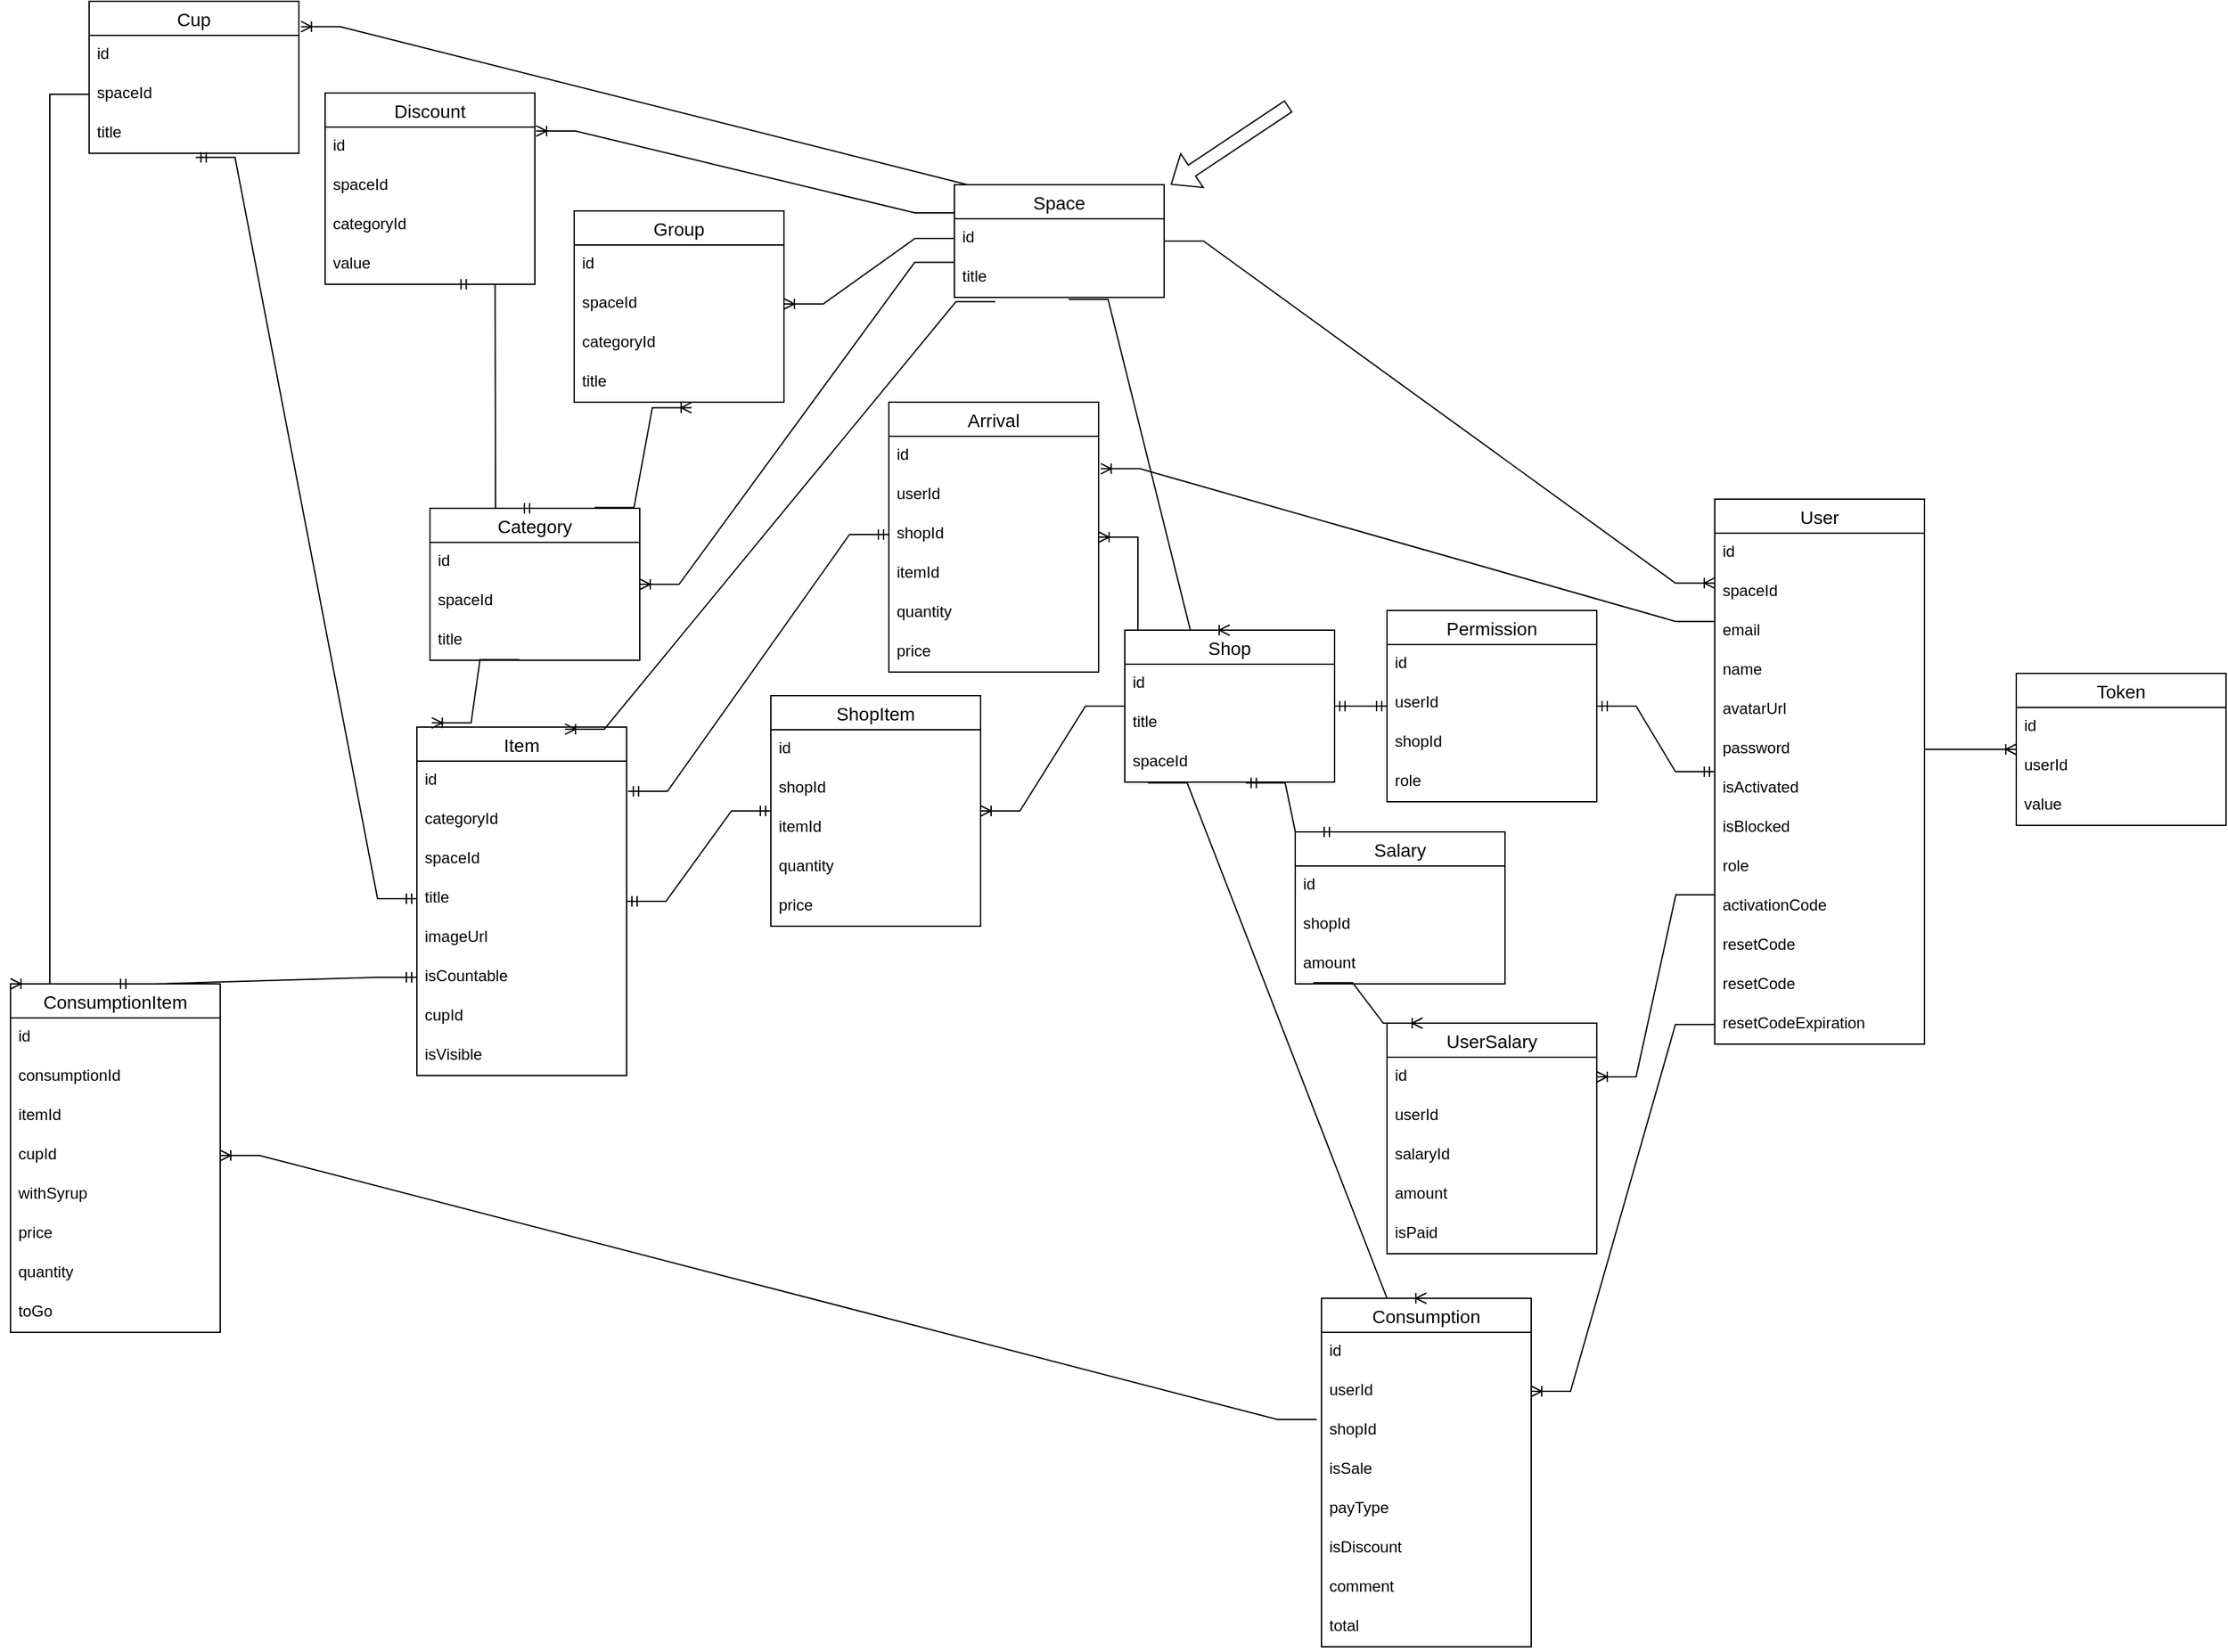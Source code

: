 <mxfile version="20.8.16" type="device"><diagram id="-RboTagxcHU9Nsr4pJRb" name="Page-1"><mxGraphModel dx="2514" dy="2236" grid="1" gridSize="10" guides="1" tooltips="1" connect="1" arrows="1" fold="1" page="1" pageScale="1" pageWidth="827" pageHeight="1169" math="0" shadow="0"><root><mxCell id="0"/><mxCell id="1" parent="0"/><mxCell id="PtXZRWENo-5FDZrmI7I0-1" value="User" style="swimlane;fontStyle=0;childLayout=stackLayout;horizontal=1;startSize=26;horizontalStack=0;resizeParent=1;resizeParentMax=0;resizeLast=0;collapsible=1;marginBottom=0;align=center;fontSize=14;" parent="1" vertex="1"><mxGeometry x="920" y="-370" width="160" height="416" as="geometry"/></mxCell><mxCell id="PtXZRWENo-5FDZrmI7I0-2" value="id" style="text;strokeColor=none;fillColor=none;spacingLeft=4;spacingRight=4;overflow=hidden;rotatable=0;points=[[0,0.5],[1,0.5]];portConstraint=eastwest;fontSize=12;" parent="PtXZRWENo-5FDZrmI7I0-1" vertex="1"><mxGeometry y="26" width="160" height="30" as="geometry"/></mxCell><mxCell id="4w__0bcOmojPFbcZ-Phi-4" value="spaceId" style="text;strokeColor=none;fillColor=none;spacingLeft=4;spacingRight=4;overflow=hidden;rotatable=0;points=[[0,0.5],[1,0.5]];portConstraint=eastwest;fontSize=12;" parent="PtXZRWENo-5FDZrmI7I0-1" vertex="1"><mxGeometry y="56" width="160" height="30" as="geometry"/></mxCell><mxCell id="PtXZRWENo-5FDZrmI7I0-3" value="email" style="text;strokeColor=none;fillColor=none;spacingLeft=4;spacingRight=4;overflow=hidden;rotatable=0;points=[[0,0.5],[1,0.5]];portConstraint=eastwest;fontSize=12;" parent="PtXZRWENo-5FDZrmI7I0-1" vertex="1"><mxGeometry y="86" width="160" height="30" as="geometry"/></mxCell><mxCell id="PtXZRWENo-5FDZrmI7I0-4" value="name" style="text;strokeColor=none;fillColor=none;spacingLeft=4;spacingRight=4;overflow=hidden;rotatable=0;points=[[0,0.5],[1,0.5]];portConstraint=eastwest;fontSize=12;" parent="PtXZRWENo-5FDZrmI7I0-1" vertex="1"><mxGeometry y="116" width="160" height="30" as="geometry"/></mxCell><mxCell id="2ZHtAxUTW5Pm4I8rhyET-17" value="avatarUrl" style="text;strokeColor=none;fillColor=none;spacingLeft=4;spacingRight=4;overflow=hidden;rotatable=0;points=[[0,0.5],[1,0.5]];portConstraint=eastwest;fontSize=12;" parent="PtXZRWENo-5FDZrmI7I0-1" vertex="1"><mxGeometry y="146" width="160" height="30" as="geometry"/></mxCell><mxCell id="PtXZRWENo-5FDZrmI7I0-5" value="password" style="text;strokeColor=none;fillColor=none;spacingLeft=4;spacingRight=4;overflow=hidden;rotatable=0;points=[[0,0.5],[1,0.5]];portConstraint=eastwest;fontSize=12;" parent="PtXZRWENo-5FDZrmI7I0-1" vertex="1"><mxGeometry y="176" width="160" height="30" as="geometry"/></mxCell><mxCell id="6MsvrKW7NR40lOU20cwh-1" value="isActivated" style="text;strokeColor=none;fillColor=none;spacingLeft=4;spacingRight=4;overflow=hidden;rotatable=0;points=[[0,0.5],[1,0.5]];portConstraint=eastwest;fontSize=12;" parent="PtXZRWENo-5FDZrmI7I0-1" vertex="1"><mxGeometry y="206" width="160" height="30" as="geometry"/></mxCell><mxCell id="obLjnWfp8mF0ZZuGQmt2-3" value="isBlocked" style="text;strokeColor=none;fillColor=none;spacingLeft=4;spacingRight=4;overflow=hidden;rotatable=0;points=[[0,0.5],[1,0.5]];portConstraint=eastwest;fontSize=12;" parent="PtXZRWENo-5FDZrmI7I0-1" vertex="1"><mxGeometry y="236" width="160" height="30" as="geometry"/></mxCell><mxCell id="obLjnWfp8mF0ZZuGQmt2-1" value="role" style="text;strokeColor=none;fillColor=none;spacingLeft=4;spacingRight=4;overflow=hidden;rotatable=0;points=[[0,0.5],[1,0.5]];portConstraint=eastwest;fontSize=12;" parent="PtXZRWENo-5FDZrmI7I0-1" vertex="1"><mxGeometry y="266" width="160" height="30" as="geometry"/></mxCell><mxCell id="6MsvrKW7NR40lOU20cwh-2" value="activationCode" style="text;strokeColor=none;fillColor=none;spacingLeft=4;spacingRight=4;overflow=hidden;rotatable=0;points=[[0,0.5],[1,0.5]];portConstraint=eastwest;fontSize=12;" parent="PtXZRWENo-5FDZrmI7I0-1" vertex="1"><mxGeometry y="296" width="160" height="30" as="geometry"/></mxCell><mxCell id="KKMegCWnmdMJKjB2qeo7-29" value="resetCode" style="text;strokeColor=none;fillColor=none;spacingLeft=4;spacingRight=4;overflow=hidden;rotatable=0;points=[[0,0.5],[1,0.5]];portConstraint=eastwest;fontSize=12;" parent="PtXZRWENo-5FDZrmI7I0-1" vertex="1"><mxGeometry y="326" width="160" height="30" as="geometry"/></mxCell><mxCell id="obLjnWfp8mF0ZZuGQmt2-2" value="resetCode" style="text;strokeColor=none;fillColor=none;spacingLeft=4;spacingRight=4;overflow=hidden;rotatable=0;points=[[0,0.5],[1,0.5]];portConstraint=eastwest;fontSize=12;" parent="PtXZRWENo-5FDZrmI7I0-1" vertex="1"><mxGeometry y="356" width="160" height="30" as="geometry"/></mxCell><mxCell id="4w__0bcOmojPFbcZ-Phi-13" value="resetCodeExpiration" style="text;strokeColor=none;fillColor=none;spacingLeft=4;spacingRight=4;overflow=hidden;rotatable=0;points=[[0,0.5],[1,0.5]];portConstraint=eastwest;fontSize=12;" parent="PtXZRWENo-5FDZrmI7I0-1" vertex="1"><mxGeometry y="386" width="160" height="30" as="geometry"/></mxCell><mxCell id="6MsvrKW7NR40lOU20cwh-6" value="Shop" style="swimlane;fontStyle=0;childLayout=stackLayout;horizontal=1;startSize=26;horizontalStack=0;resizeParent=1;resizeParentMax=0;resizeLast=0;collapsible=1;marginBottom=0;align=center;fontSize=14;" parent="1" vertex="1"><mxGeometry x="470" y="-270" width="160" height="116" as="geometry"/></mxCell><mxCell id="6MsvrKW7NR40lOU20cwh-7" value="id" style="text;strokeColor=none;fillColor=none;spacingLeft=4;spacingRight=4;overflow=hidden;rotatable=0;points=[[0,0.5],[1,0.5]];portConstraint=eastwest;fontSize=12;" parent="6MsvrKW7NR40lOU20cwh-6" vertex="1"><mxGeometry y="26" width="160" height="30" as="geometry"/></mxCell><mxCell id="6MsvrKW7NR40lOU20cwh-8" value="title" style="text;strokeColor=none;fillColor=none;spacingLeft=4;spacingRight=4;overflow=hidden;rotatable=0;points=[[0,0.5],[1,0.5]];portConstraint=eastwest;fontSize=12;" parent="6MsvrKW7NR40lOU20cwh-6" vertex="1"><mxGeometry y="56" width="160" height="30" as="geometry"/></mxCell><mxCell id="4w__0bcOmojPFbcZ-Phi-7" value="spaceId" style="text;strokeColor=none;fillColor=none;spacingLeft=4;spacingRight=4;overflow=hidden;rotatable=0;points=[[0,0.5],[1,0.5]];portConstraint=eastwest;fontSize=12;" parent="6MsvrKW7NR40lOU20cwh-6" vertex="1"><mxGeometry y="86" width="160" height="30" as="geometry"/></mxCell><mxCell id="6MsvrKW7NR40lOU20cwh-16" value="Permission" style="swimlane;fontStyle=0;childLayout=stackLayout;horizontal=1;startSize=26;horizontalStack=0;resizeParent=1;resizeParentMax=0;resizeLast=0;collapsible=1;marginBottom=0;align=center;fontSize=14;" parent="1" vertex="1"><mxGeometry x="670" y="-285" width="160" height="146" as="geometry"/></mxCell><mxCell id="6MsvrKW7NR40lOU20cwh-17" value="id" style="text;strokeColor=none;fillColor=none;spacingLeft=4;spacingRight=4;overflow=hidden;rotatable=0;points=[[0,0.5],[1,0.5]];portConstraint=eastwest;fontSize=12;" parent="6MsvrKW7NR40lOU20cwh-16" vertex="1"><mxGeometry y="26" width="160" height="30" as="geometry"/></mxCell><mxCell id="6MsvrKW7NR40lOU20cwh-18" value="userId" style="text;strokeColor=none;fillColor=none;spacingLeft=4;spacingRight=4;overflow=hidden;rotatable=0;points=[[0,0.5],[1,0.5]];portConstraint=eastwest;fontSize=12;" parent="6MsvrKW7NR40lOU20cwh-16" vertex="1"><mxGeometry y="56" width="160" height="30" as="geometry"/></mxCell><mxCell id="6MsvrKW7NR40lOU20cwh-19" value="shopId" style="text;strokeColor=none;fillColor=none;spacingLeft=4;spacingRight=4;overflow=hidden;rotatable=0;points=[[0,0.5],[1,0.5]];portConstraint=eastwest;fontSize=12;" parent="6MsvrKW7NR40lOU20cwh-16" vertex="1"><mxGeometry y="86" width="160" height="30" as="geometry"/></mxCell><mxCell id="obLjnWfp8mF0ZZuGQmt2-4" value="role" style="text;strokeColor=none;fillColor=none;spacingLeft=4;spacingRight=4;overflow=hidden;rotatable=0;points=[[0,0.5],[1,0.5]];portConstraint=eastwest;fontSize=12;" parent="6MsvrKW7NR40lOU20cwh-16" vertex="1"><mxGeometry y="116" width="160" height="30" as="geometry"/></mxCell><mxCell id="obLjnWfp8mF0ZZuGQmt2-8" value="Item" style="swimlane;fontStyle=0;childLayout=stackLayout;horizontal=1;startSize=26;horizontalStack=0;resizeParent=1;resizeParentMax=0;resizeLast=0;collapsible=1;marginBottom=0;align=center;fontSize=14;" parent="1" vertex="1"><mxGeometry x="-70" y="-196" width="160" height="266" as="geometry"/></mxCell><mxCell id="obLjnWfp8mF0ZZuGQmt2-9" value="id" style="text;strokeColor=none;fillColor=none;spacingLeft=4;spacingRight=4;overflow=hidden;rotatable=0;points=[[0,0.5],[1,0.5]];portConstraint=eastwest;fontSize=12;" parent="obLjnWfp8mF0ZZuGQmt2-8" vertex="1"><mxGeometry y="26" width="160" height="30" as="geometry"/></mxCell><mxCell id="2ZHtAxUTW5Pm4I8rhyET-7" value="categoryId" style="text;strokeColor=none;fillColor=none;spacingLeft=4;spacingRight=4;overflow=hidden;rotatable=0;points=[[0,0.5],[1,0.5]];portConstraint=eastwest;fontSize=12;" parent="obLjnWfp8mF0ZZuGQmt2-8" vertex="1"><mxGeometry y="56" width="160" height="30" as="geometry"/></mxCell><mxCell id="obLjnWfp8mF0ZZuGQmt2-55" value="spaceId" style="text;strokeColor=none;fillColor=none;spacingLeft=4;spacingRight=4;overflow=hidden;rotatable=0;points=[[0,0.5],[1,0.5]];portConstraint=eastwest;fontSize=12;" parent="obLjnWfp8mF0ZZuGQmt2-8" vertex="1"><mxGeometry y="86" width="160" height="30" as="geometry"/></mxCell><mxCell id="obLjnWfp8mF0ZZuGQmt2-10" value="title" style="text;strokeColor=none;fillColor=none;spacingLeft=4;spacingRight=4;overflow=hidden;rotatable=0;points=[[0,0.5],[1,0.5]];portConstraint=eastwest;fontSize=12;" parent="obLjnWfp8mF0ZZuGQmt2-8" vertex="1"><mxGeometry y="116" width="160" height="30" as="geometry"/></mxCell><mxCell id="obLjnWfp8mF0ZZuGQmt2-54" value="imageUrl" style="text;strokeColor=none;fillColor=none;spacingLeft=4;spacingRight=4;overflow=hidden;rotatable=0;points=[[0,0.5],[1,0.5]];portConstraint=eastwest;fontSize=12;" parent="obLjnWfp8mF0ZZuGQmt2-8" vertex="1"><mxGeometry y="146" width="160" height="30" as="geometry"/></mxCell><mxCell id="obLjnWfp8mF0ZZuGQmt2-11" value="isCountable" style="text;strokeColor=none;fillColor=none;spacingLeft=4;spacingRight=4;overflow=hidden;rotatable=0;points=[[0,0.5],[1,0.5]];portConstraint=eastwest;fontSize=12;" parent="obLjnWfp8mF0ZZuGQmt2-8" vertex="1"><mxGeometry y="176" width="160" height="30" as="geometry"/></mxCell><mxCell id="pwrpQkeH6e8OSDZ0tOXm-13" value="cupId" style="text;strokeColor=none;fillColor=none;spacingLeft=4;spacingRight=4;overflow=hidden;rotatable=0;points=[[0,0.5],[1,0.5]];portConstraint=eastwest;fontSize=12;" parent="obLjnWfp8mF0ZZuGQmt2-8" vertex="1"><mxGeometry y="206" width="160" height="30" as="geometry"/></mxCell><mxCell id="2ZHtAxUTW5Pm4I8rhyET-20" value="isVisible" style="text;strokeColor=none;fillColor=none;spacingLeft=4;spacingRight=4;overflow=hidden;rotatable=0;points=[[0,0.5],[1,0.5]];portConstraint=eastwest;fontSize=12;" parent="obLjnWfp8mF0ZZuGQmt2-8" vertex="1"><mxGeometry y="236" width="160" height="30" as="geometry"/></mxCell><mxCell id="obLjnWfp8mF0ZZuGQmt2-15" value="ShopItem" style="swimlane;fontStyle=0;childLayout=stackLayout;horizontal=1;startSize=26;horizontalStack=0;resizeParent=1;resizeParentMax=0;resizeLast=0;collapsible=1;marginBottom=0;align=center;fontSize=14;" parent="1" vertex="1"><mxGeometry x="200" y="-220" width="160" height="176" as="geometry"/></mxCell><mxCell id="obLjnWfp8mF0ZZuGQmt2-16" value="id" style="text;strokeColor=none;fillColor=none;spacingLeft=4;spacingRight=4;overflow=hidden;rotatable=0;points=[[0,0.5],[1,0.5]];portConstraint=eastwest;fontSize=12;" parent="obLjnWfp8mF0ZZuGQmt2-15" vertex="1"><mxGeometry y="26" width="160" height="30" as="geometry"/></mxCell><mxCell id="obLjnWfp8mF0ZZuGQmt2-17" value="shopId" style="text;strokeColor=none;fillColor=none;spacingLeft=4;spacingRight=4;overflow=hidden;rotatable=0;points=[[0,0.5],[1,0.5]];portConstraint=eastwest;fontSize=12;" parent="obLjnWfp8mF0ZZuGQmt2-15" vertex="1"><mxGeometry y="56" width="160" height="30" as="geometry"/></mxCell><mxCell id="obLjnWfp8mF0ZZuGQmt2-18" value="itemId" style="text;strokeColor=none;fillColor=none;spacingLeft=4;spacingRight=4;overflow=hidden;rotatable=0;points=[[0,0.5],[1,0.5]];portConstraint=eastwest;fontSize=12;" parent="obLjnWfp8mF0ZZuGQmt2-15" vertex="1"><mxGeometry y="86" width="160" height="30" as="geometry"/></mxCell><mxCell id="obLjnWfp8mF0ZZuGQmt2-19" value="quantity" style="text;strokeColor=none;fillColor=none;spacingLeft=4;spacingRight=4;overflow=hidden;rotatable=0;points=[[0,0.5],[1,0.5]];portConstraint=eastwest;fontSize=12;" parent="obLjnWfp8mF0ZZuGQmt2-15" vertex="1"><mxGeometry y="116" width="160" height="30" as="geometry"/></mxCell><mxCell id="obLjnWfp8mF0ZZuGQmt2-20" value="price" style="text;strokeColor=none;fillColor=none;spacingLeft=4;spacingRight=4;overflow=hidden;rotatable=0;points=[[0,0.5],[1,0.5]];portConstraint=eastwest;fontSize=12;" parent="obLjnWfp8mF0ZZuGQmt2-15" vertex="1"><mxGeometry y="146" width="160" height="30" as="geometry"/></mxCell><mxCell id="obLjnWfp8mF0ZZuGQmt2-21" value="" style="edgeStyle=entityRelationEdgeStyle;fontSize=12;html=1;endArrow=ERmandOne;startArrow=ERmandOne;rounded=0;" parent="1" source="6MsvrKW7NR40lOU20cwh-6" target="6MsvrKW7NR40lOU20cwh-16" edge="1"><mxGeometry width="100" height="100" relative="1" as="geometry"><mxPoint x="380" y="260" as="sourcePoint"/><mxPoint x="480" y="160" as="targetPoint"/></mxGeometry></mxCell><mxCell id="obLjnWfp8mF0ZZuGQmt2-22" value="" style="edgeStyle=entityRelationEdgeStyle;fontSize=12;html=1;endArrow=ERmandOne;startArrow=ERmandOne;rounded=0;" parent="1" source="PtXZRWENo-5FDZrmI7I0-1" target="6MsvrKW7NR40lOU20cwh-16" edge="1"><mxGeometry width="100" height="100" relative="1" as="geometry"><mxPoint x="380" y="260" as="sourcePoint"/><mxPoint x="480" y="160" as="targetPoint"/></mxGeometry></mxCell><mxCell id="obLjnWfp8mF0ZZuGQmt2-23" value="" style="edgeStyle=entityRelationEdgeStyle;fontSize=12;html=1;endArrow=ERoneToMany;rounded=0;" parent="1" source="6MsvrKW7NR40lOU20cwh-6" target="obLjnWfp8mF0ZZuGQmt2-15" edge="1"><mxGeometry width="100" height="100" relative="1" as="geometry"><mxPoint x="380" y="360" as="sourcePoint"/><mxPoint x="480" y="260" as="targetPoint"/></mxGeometry></mxCell><mxCell id="obLjnWfp8mF0ZZuGQmt2-24" value="" style="edgeStyle=entityRelationEdgeStyle;fontSize=12;html=1;endArrow=ERmandOne;startArrow=ERmandOne;rounded=0;" parent="1" source="obLjnWfp8mF0ZZuGQmt2-8" target="obLjnWfp8mF0ZZuGQmt2-15" edge="1"><mxGeometry width="100" height="100" relative="1" as="geometry"><mxPoint x="380" y="360" as="sourcePoint"/><mxPoint x="480" y="260" as="targetPoint"/></mxGeometry></mxCell><mxCell id="obLjnWfp8mF0ZZuGQmt2-25" value="Cup" style="swimlane;fontStyle=0;childLayout=stackLayout;horizontal=1;startSize=26;horizontalStack=0;resizeParent=1;resizeParentMax=0;resizeLast=0;collapsible=1;marginBottom=0;align=center;fontSize=14;" parent="1" vertex="1"><mxGeometry x="-320" y="-750" width="160" height="116" as="geometry"/></mxCell><mxCell id="obLjnWfp8mF0ZZuGQmt2-26" value="id" style="text;strokeColor=none;fillColor=none;spacingLeft=4;spacingRight=4;overflow=hidden;rotatable=0;points=[[0,0.5],[1,0.5]];portConstraint=eastwest;fontSize=12;" parent="obLjnWfp8mF0ZZuGQmt2-25" vertex="1"><mxGeometry y="26" width="160" height="30" as="geometry"/></mxCell><mxCell id="2ZHtAxUTW5Pm4I8rhyET-12" value="spaceId" style="text;strokeColor=none;fillColor=none;spacingLeft=4;spacingRight=4;overflow=hidden;rotatable=0;points=[[0,0.5],[1,0.5]];portConstraint=eastwest;fontSize=12;" parent="obLjnWfp8mF0ZZuGQmt2-25" vertex="1"><mxGeometry y="56" width="160" height="30" as="geometry"/></mxCell><mxCell id="obLjnWfp8mF0ZZuGQmt2-27" value="title" style="text;strokeColor=none;fillColor=none;spacingLeft=4;spacingRight=4;overflow=hidden;rotatable=0;points=[[0,0.5],[1,0.5]];portConstraint=eastwest;fontSize=12;" parent="obLjnWfp8mF0ZZuGQmt2-25" vertex="1"><mxGeometry y="86" width="160" height="30" as="geometry"/></mxCell><mxCell id="obLjnWfp8mF0ZZuGQmt2-35" value="" style="edgeStyle=entityRelationEdgeStyle;fontSize=12;html=1;endArrow=ERmandOne;startArrow=ERmandOne;rounded=0;exitX=0;exitY=0.5;exitDx=0;exitDy=0;entryX=0.508;entryY=1.106;entryDx=0;entryDy=0;entryPerimeter=0;" parent="1" source="obLjnWfp8mF0ZZuGQmt2-10" target="obLjnWfp8mF0ZZuGQmt2-27" edge="1"><mxGeometry width="100" height="100" relative="1" as="geometry"><mxPoint x="140" y="130" as="sourcePoint"/><mxPoint x="240" y="30" as="targetPoint"/></mxGeometry></mxCell><mxCell id="obLjnWfp8mF0ZZuGQmt2-36" value="ConsumptionItem" style="swimlane;fontStyle=0;childLayout=stackLayout;horizontal=1;startSize=26;horizontalStack=0;resizeParent=1;resizeParentMax=0;resizeLast=0;collapsible=1;marginBottom=0;align=center;fontSize=14;" parent="1" vertex="1"><mxGeometry x="-380" width="160" height="266" as="geometry"/></mxCell><mxCell id="obLjnWfp8mF0ZZuGQmt2-37" value="id" style="text;strokeColor=none;fillColor=none;spacingLeft=4;spacingRight=4;overflow=hidden;rotatable=0;points=[[0,0.5],[1,0.5]];portConstraint=eastwest;fontSize=12;" parent="obLjnWfp8mF0ZZuGQmt2-36" vertex="1"><mxGeometry y="26" width="160" height="30" as="geometry"/></mxCell><mxCell id="obLjnWfp8mF0ZZuGQmt2-38" value="consumptionId" style="text;strokeColor=none;fillColor=none;spacingLeft=4;spacingRight=4;overflow=hidden;rotatable=0;points=[[0,0.5],[1,0.5]];portConstraint=eastwest;fontSize=12;" parent="obLjnWfp8mF0ZZuGQmt2-36" vertex="1"><mxGeometry y="56" width="160" height="30" as="geometry"/></mxCell><mxCell id="pwrpQkeH6e8OSDZ0tOXm-14" value="itemId" style="text;strokeColor=none;fillColor=none;spacingLeft=4;spacingRight=4;overflow=hidden;rotatable=0;points=[[0,0.5],[1,0.5]];portConstraint=eastwest;fontSize=12;" parent="obLjnWfp8mF0ZZuGQmt2-36" vertex="1"><mxGeometry y="86" width="160" height="30" as="geometry"/></mxCell><mxCell id="obLjnWfp8mF0ZZuGQmt2-44" value="cupId" style="text;strokeColor=none;fillColor=none;spacingLeft=4;spacingRight=4;overflow=hidden;rotatable=0;points=[[0,0.5],[1,0.5]];portConstraint=eastwest;fontSize=12;" parent="obLjnWfp8mF0ZZuGQmt2-36" vertex="1"><mxGeometry y="116" width="160" height="30" as="geometry"/></mxCell><mxCell id="pwrpQkeH6e8OSDZ0tOXm-15" value="withSyrup" style="text;strokeColor=none;fillColor=none;spacingLeft=4;spacingRight=4;overflow=hidden;rotatable=0;points=[[0,0.5],[1,0.5]];portConstraint=eastwest;fontSize=12;" parent="obLjnWfp8mF0ZZuGQmt2-36" vertex="1"><mxGeometry y="146" width="160" height="30" as="geometry"/></mxCell><mxCell id="obLjnWfp8mF0ZZuGQmt2-45" value="price" style="text;strokeColor=none;fillColor=none;spacingLeft=4;spacingRight=4;overflow=hidden;rotatable=0;points=[[0,0.5],[1,0.5]];portConstraint=eastwest;fontSize=12;" parent="obLjnWfp8mF0ZZuGQmt2-36" vertex="1"><mxGeometry y="176" width="160" height="30" as="geometry"/></mxCell><mxCell id="pwrpQkeH6e8OSDZ0tOXm-1" value="quantity" style="text;strokeColor=none;fillColor=none;spacingLeft=4;spacingRight=4;overflow=hidden;rotatable=0;points=[[0,0.5],[1,0.5]];portConstraint=eastwest;fontSize=12;" parent="obLjnWfp8mF0ZZuGQmt2-36" vertex="1"><mxGeometry y="206" width="160" height="30" as="geometry"/></mxCell><mxCell id="obLjnWfp8mF0ZZuGQmt2-46" value="toGo" style="text;strokeColor=none;fillColor=none;spacingLeft=4;spacingRight=4;overflow=hidden;rotatable=0;points=[[0,0.5],[1,0.5]];portConstraint=eastwest;fontSize=12;" parent="obLjnWfp8mF0ZZuGQmt2-36" vertex="1"><mxGeometry y="236" width="160" height="30" as="geometry"/></mxCell><mxCell id="obLjnWfp8mF0ZZuGQmt2-39" value="Consumption" style="swimlane;fontStyle=0;childLayout=stackLayout;horizontal=1;startSize=26;horizontalStack=0;resizeParent=1;resizeParentMax=0;resizeLast=0;collapsible=1;marginBottom=0;align=center;fontSize=14;" parent="1" vertex="1"><mxGeometry x="620" y="240" width="160" height="266" as="geometry"/></mxCell><mxCell id="obLjnWfp8mF0ZZuGQmt2-40" value="id" style="text;strokeColor=none;fillColor=none;spacingLeft=4;spacingRight=4;overflow=hidden;rotatable=0;points=[[0,0.5],[1,0.5]];portConstraint=eastwest;fontSize=12;" parent="obLjnWfp8mF0ZZuGQmt2-39" vertex="1"><mxGeometry y="26" width="160" height="30" as="geometry"/></mxCell><mxCell id="obLjnWfp8mF0ZZuGQmt2-41" value="userId" style="text;strokeColor=none;fillColor=none;spacingLeft=4;spacingRight=4;overflow=hidden;rotatable=0;points=[[0,0.5],[1,0.5]];portConstraint=eastwest;fontSize=12;" parent="obLjnWfp8mF0ZZuGQmt2-39" vertex="1"><mxGeometry y="56" width="160" height="30" as="geometry"/></mxCell><mxCell id="obLjnWfp8mF0ZZuGQmt2-50" value="shopId" style="text;strokeColor=none;fillColor=none;spacingLeft=4;spacingRight=4;overflow=hidden;rotatable=0;points=[[0,0.5],[1,0.5]];portConstraint=eastwest;fontSize=12;" parent="obLjnWfp8mF0ZZuGQmt2-39" vertex="1"><mxGeometry y="86" width="160" height="30" as="geometry"/></mxCell><mxCell id="2ZHtAxUTW5Pm4I8rhyET-19" value="isSale" style="text;strokeColor=none;fillColor=none;spacingLeft=4;spacingRight=4;overflow=hidden;rotatable=0;points=[[0,0.5],[1,0.5]];portConstraint=eastwest;fontSize=12;" parent="obLjnWfp8mF0ZZuGQmt2-39" vertex="1"><mxGeometry y="116" width="160" height="30" as="geometry"/></mxCell><mxCell id="obLjnWfp8mF0ZZuGQmt2-43" value="payType" style="text;strokeColor=none;fillColor=none;spacingLeft=4;spacingRight=4;overflow=hidden;rotatable=0;points=[[0,0.5],[1,0.5]];portConstraint=eastwest;fontSize=12;" parent="obLjnWfp8mF0ZZuGQmt2-39" vertex="1"><mxGeometry y="146" width="160" height="30" as="geometry"/></mxCell><mxCell id="2ZHtAxUTW5Pm4I8rhyET-21" value="isDiscount" style="text;strokeColor=none;fillColor=none;spacingLeft=4;spacingRight=4;overflow=hidden;rotatable=0;points=[[0,0.5],[1,0.5]];portConstraint=eastwest;fontSize=12;" parent="obLjnWfp8mF0ZZuGQmt2-39" vertex="1"><mxGeometry y="176" width="160" height="30" as="geometry"/></mxCell><mxCell id="2ZHtAxUTW5Pm4I8rhyET-22" value="comment" style="text;strokeColor=none;fillColor=none;spacingLeft=4;spacingRight=4;overflow=hidden;rotatable=0;points=[[0,0.5],[1,0.5]];portConstraint=eastwest;fontSize=12;" parent="obLjnWfp8mF0ZZuGQmt2-39" vertex="1"><mxGeometry y="206" width="160" height="30" as="geometry"/></mxCell><mxCell id="obLjnWfp8mF0ZZuGQmt2-42" value="total" style="text;strokeColor=none;fillColor=none;spacingLeft=4;spacingRight=4;overflow=hidden;rotatable=0;points=[[0,0.5],[1,0.5]];portConstraint=eastwest;fontSize=12;" parent="obLjnWfp8mF0ZZuGQmt2-39" vertex="1"><mxGeometry y="236" width="160" height="30" as="geometry"/></mxCell><mxCell id="obLjnWfp8mF0ZZuGQmt2-47" value="" style="edgeStyle=entityRelationEdgeStyle;fontSize=12;html=1;endArrow=ERmandOne;startArrow=ERmandOne;rounded=0;exitX=0.5;exitY=0;exitDx=0;exitDy=0;" parent="1" source="obLjnWfp8mF0ZZuGQmt2-36" target="obLjnWfp8mF0ZZuGQmt2-11" edge="1"><mxGeometry width="100" height="100" relative="1" as="geometry"><mxPoint x="80" y="210" as="sourcePoint"/><mxPoint x="180" y="110" as="targetPoint"/></mxGeometry></mxCell><mxCell id="obLjnWfp8mF0ZZuGQmt2-49" value="" style="edgeStyle=entityRelationEdgeStyle;fontSize=12;html=1;endArrow=ERoneToMany;rounded=0;" parent="1" source="4w__0bcOmojPFbcZ-Phi-13" target="obLjnWfp8mF0ZZuGQmt2-41" edge="1"><mxGeometry width="100" height="100" relative="1" as="geometry"><mxPoint x="390" y="230" as="sourcePoint"/><mxPoint x="490" y="130" as="targetPoint"/></mxGeometry></mxCell><mxCell id="obLjnWfp8mF0ZZuGQmt2-51" value="" style="edgeStyle=entityRelationEdgeStyle;fontSize=12;html=1;endArrow=ERoneToMany;rounded=0;exitX=-0.023;exitY=0.217;exitDx=0;exitDy=0;exitPerimeter=0;entryX=1;entryY=0.5;entryDx=0;entryDy=0;" parent="1" source="obLjnWfp8mF0ZZuGQmt2-50" target="obLjnWfp8mF0ZZuGQmt2-44" edge="1"><mxGeometry width="100" height="100" relative="1" as="geometry"><mxPoint x="180" y="360" as="sourcePoint"/><mxPoint x="280" y="260" as="targetPoint"/></mxGeometry></mxCell><mxCell id="obLjnWfp8mF0ZZuGQmt2-52" value="" style="edgeStyle=entityRelationEdgeStyle;fontSize=12;html=1;endArrow=ERoneToMany;rounded=0;exitX=0.11;exitY=1.022;exitDx=0;exitDy=0;exitPerimeter=0;entryX=0.5;entryY=0;entryDx=0;entryDy=0;" parent="1" source="4w__0bcOmojPFbcZ-Phi-7" target="obLjnWfp8mF0ZZuGQmt2-39" edge="1"><mxGeometry width="100" height="100" relative="1" as="geometry"><mxPoint x="180" y="360" as="sourcePoint"/><mxPoint x="280" y="260" as="targetPoint"/></mxGeometry></mxCell><mxCell id="4w__0bcOmojPFbcZ-Phi-1" value="Space" style="swimlane;fontStyle=0;childLayout=stackLayout;horizontal=1;startSize=26;horizontalStack=0;resizeParent=1;resizeParentMax=0;resizeLast=0;collapsible=1;marginBottom=0;align=center;fontSize=14;" parent="1" vertex="1"><mxGeometry x="340" y="-610" width="160" height="86" as="geometry"/></mxCell><mxCell id="4w__0bcOmojPFbcZ-Phi-2" value="id" style="text;strokeColor=none;fillColor=none;spacingLeft=4;spacingRight=4;overflow=hidden;rotatable=0;points=[[0,0.5],[1,0.5]];portConstraint=eastwest;fontSize=12;" parent="4w__0bcOmojPFbcZ-Phi-1" vertex="1"><mxGeometry y="26" width="160" height="30" as="geometry"/></mxCell><mxCell id="4w__0bcOmojPFbcZ-Phi-3" value="title" style="text;strokeColor=none;fillColor=none;spacingLeft=4;spacingRight=4;overflow=hidden;rotatable=0;points=[[0,0.5],[1,0.5]];portConstraint=eastwest;fontSize=12;" parent="4w__0bcOmojPFbcZ-Phi-1" vertex="1"><mxGeometry y="56" width="160" height="30" as="geometry"/></mxCell><mxCell id="4w__0bcOmojPFbcZ-Phi-9" value="" style="edgeStyle=entityRelationEdgeStyle;fontSize=12;html=1;endArrow=ERoneToMany;rounded=0;entryX=0.5;entryY=0;entryDx=0;entryDy=0;exitX=0.545;exitY=1.048;exitDx=0;exitDy=0;exitPerimeter=0;" parent="1" source="4w__0bcOmojPFbcZ-Phi-3" target="6MsvrKW7NR40lOU20cwh-6" edge="1"><mxGeometry width="100" height="100" relative="1" as="geometry"><mxPoint x="478" y="-191.99" as="sourcePoint"/><mxPoint x="660" y="-280" as="targetPoint"/></mxGeometry></mxCell><mxCell id="4w__0bcOmojPFbcZ-Phi-10" value="" style="edgeStyle=entityRelationEdgeStyle;fontSize=12;html=1;endArrow=ERoneToMany;rounded=0;entryX=0;entryY=0.27;entryDx=0;entryDy=0;entryPerimeter=0;" parent="1" source="4w__0bcOmojPFbcZ-Phi-1" target="4w__0bcOmojPFbcZ-Phi-4" edge="1"><mxGeometry width="100" height="100" relative="1" as="geometry"><mxPoint x="570" y="-170" as="sourcePoint"/><mxPoint x="820" y="-240" as="targetPoint"/></mxGeometry></mxCell><mxCell id="4w__0bcOmojPFbcZ-Phi-11" value="" style="edgeStyle=entityRelationEdgeStyle;fontSize=12;html=1;endArrow=ERoneToMany;rounded=0;entryX=0.706;entryY=0.006;entryDx=0;entryDy=0;entryPerimeter=0;exitX=0.195;exitY=1.11;exitDx=0;exitDy=0;exitPerimeter=0;" parent="1" source="4w__0bcOmojPFbcZ-Phi-3" target="obLjnWfp8mF0ZZuGQmt2-8" edge="1"><mxGeometry x="-1" y="151" width="100" height="100" relative="1" as="geometry"><mxPoint x="365.04" y="-191" as="sourcePoint"/><mxPoint x="80" y="-30" as="targetPoint"/><mxPoint x="-150" y="131" as="offset"/></mxGeometry></mxCell><mxCell id="2ZHtAxUTW5Pm4I8rhyET-8" value="Category" style="swimlane;fontStyle=0;childLayout=stackLayout;horizontal=1;startSize=26;horizontalStack=0;resizeParent=1;resizeParentMax=0;resizeLast=0;collapsible=1;marginBottom=0;align=center;fontSize=14;" parent="1" vertex="1"><mxGeometry x="-60" y="-363" width="160" height="116" as="geometry"/></mxCell><mxCell id="2ZHtAxUTW5Pm4I8rhyET-9" value="id" style="text;strokeColor=none;fillColor=none;spacingLeft=4;spacingRight=4;overflow=hidden;rotatable=0;points=[[0,0.5],[1,0.5]];portConstraint=eastwest;fontSize=12;" parent="2ZHtAxUTW5Pm4I8rhyET-8" vertex="1"><mxGeometry y="26" width="160" height="30" as="geometry"/></mxCell><mxCell id="2ZHtAxUTW5Pm4I8rhyET-11" value="spaceId" style="text;strokeColor=none;fillColor=none;spacingLeft=4;spacingRight=4;overflow=hidden;rotatable=0;points=[[0,0.5],[1,0.5]];portConstraint=eastwest;fontSize=12;" parent="2ZHtAxUTW5Pm4I8rhyET-8" vertex="1"><mxGeometry y="56" width="160" height="30" as="geometry"/></mxCell><mxCell id="2ZHtAxUTW5Pm4I8rhyET-10" value="title" style="text;strokeColor=none;fillColor=none;spacingLeft=4;spacingRight=4;overflow=hidden;rotatable=0;points=[[0,0.5],[1,0.5]];portConstraint=eastwest;fontSize=12;" parent="2ZHtAxUTW5Pm4I8rhyET-8" vertex="1"><mxGeometry y="86" width="160" height="30" as="geometry"/></mxCell><mxCell id="2ZHtAxUTW5Pm4I8rhyET-13" value="" style="edgeStyle=entityRelationEdgeStyle;fontSize=12;html=1;endArrow=ERoneToMany;rounded=0;exitX=-0.002;exitY=1.11;exitDx=0;exitDy=0;exitPerimeter=0;" parent="1" source="4w__0bcOmojPFbcZ-Phi-2" target="2ZHtAxUTW5Pm4I8rhyET-8" edge="1"><mxGeometry x="0.642" y="398" width="100" height="100" relative="1" as="geometry"><mxPoint x="80" y="-300" as="sourcePoint"/><mxPoint x="180" y="-400" as="targetPoint"/><mxPoint x="-79" y="8" as="offset"/></mxGeometry></mxCell><mxCell id="2ZHtAxUTW5Pm4I8rhyET-18" value="" style="edgeStyle=entityRelationEdgeStyle;fontSize=12;html=1;endArrow=ERoneToMany;rounded=0;exitX=0.426;exitY=0.982;exitDx=0;exitDy=0;exitPerimeter=0;entryX=0.071;entryY=-0.012;entryDx=0;entryDy=0;entryPerimeter=0;" parent="1" source="2ZHtAxUTW5Pm4I8rhyET-10" target="obLjnWfp8mF0ZZuGQmt2-8" edge="1"><mxGeometry width="100" height="100" relative="1" as="geometry"><mxPoint x="190" y="140" as="sourcePoint"/><mxPoint x="290" y="40" as="targetPoint"/></mxGeometry></mxCell><mxCell id="pwrpQkeH6e8OSDZ0tOXm-7" value="" style="edgeStyle=entityRelationEdgeStyle;fontSize=12;html=1;endArrow=ERoneToMany;rounded=0;entryX=1.006;entryY=0.1;entryDx=0;entryDy=0;entryPerimeter=0;exitX=0;exitY=0.25;exitDx=0;exitDy=0;" parent="1" source="4w__0bcOmojPFbcZ-Phi-1" target="pwrpQkeH6e8OSDZ0tOXm-3" edge="1"><mxGeometry width="100" height="100" relative="1" as="geometry"><mxPoint x="370.08" y="-210" as="sourcePoint"/><mxPoint x="80" y="-210" as="targetPoint"/></mxGeometry></mxCell><mxCell id="pwrpQkeH6e8OSDZ0tOXm-8" value="" style="edgeStyle=entityRelationEdgeStyle;fontSize=12;html=1;endArrow=ERmandOne;startArrow=ERmandOne;rounded=0;exitX=0.623;exitY=1;exitDx=0;exitDy=0;exitPerimeter=0;entryX=0.5;entryY=0;entryDx=0;entryDy=0;" parent="1" source="pwrpQkeH6e8OSDZ0tOXm-5" target="2ZHtAxUTW5Pm4I8rhyET-8" edge="1"><mxGeometry width="100" height="100" relative="1" as="geometry"><mxPoint x="-20" y="-110" as="sourcePoint"/><mxPoint x="80" y="-210" as="targetPoint"/></mxGeometry></mxCell><mxCell id="pwrpQkeH6e8OSDZ0tOXm-12" value="" style="shape=flexArrow;endArrow=classic;html=1;rounded=0;" parent="1" edge="1"><mxGeometry width="50" height="50" relative="1" as="geometry"><mxPoint x="595" y="-670" as="sourcePoint"/><mxPoint x="505" y="-610" as="targetPoint"/></mxGeometry></mxCell><mxCell id="pwrpQkeH6e8OSDZ0tOXm-16" value="Group" style="swimlane;fontStyle=0;childLayout=stackLayout;horizontal=1;startSize=26;horizontalStack=0;resizeParent=1;resizeParentMax=0;resizeLast=0;collapsible=1;marginBottom=0;align=center;fontSize=14;" parent="1" vertex="1"><mxGeometry x="50" y="-590" width="160" height="146" as="geometry"/></mxCell><mxCell id="pwrpQkeH6e8OSDZ0tOXm-17" value="id" style="text;strokeColor=none;fillColor=none;spacingLeft=4;spacingRight=4;overflow=hidden;rotatable=0;points=[[0,0.5],[1,0.5]];portConstraint=eastwest;fontSize=12;" parent="pwrpQkeH6e8OSDZ0tOXm-16" vertex="1"><mxGeometry y="26" width="160" height="30" as="geometry"/></mxCell><mxCell id="pwrpQkeH6e8OSDZ0tOXm-18" value="spaceId" style="text;strokeColor=none;fillColor=none;spacingLeft=4;spacingRight=4;overflow=hidden;rotatable=0;points=[[0,0.5],[1,0.5]];portConstraint=eastwest;fontSize=12;" parent="pwrpQkeH6e8OSDZ0tOXm-16" vertex="1"><mxGeometry y="56" width="160" height="30" as="geometry"/></mxCell><mxCell id="pwrpQkeH6e8OSDZ0tOXm-28" value="categoryId" style="text;strokeColor=none;fillColor=none;spacingLeft=4;spacingRight=4;overflow=hidden;rotatable=0;points=[[0,0.5],[1,0.5]];portConstraint=eastwest;fontSize=12;" parent="pwrpQkeH6e8OSDZ0tOXm-16" vertex="1"><mxGeometry y="86" width="160" height="30" as="geometry"/></mxCell><mxCell id="pwrpQkeH6e8OSDZ0tOXm-19" value="title" style="text;strokeColor=none;fillColor=none;spacingLeft=4;spacingRight=4;overflow=hidden;rotatable=0;points=[[0,0.5],[1,0.5]];portConstraint=eastwest;fontSize=12;" parent="pwrpQkeH6e8OSDZ0tOXm-16" vertex="1"><mxGeometry y="116" width="160" height="30" as="geometry"/></mxCell><mxCell id="pwrpQkeH6e8OSDZ0tOXm-32" value="" style="edgeStyle=entityRelationEdgeStyle;fontSize=12;html=1;endArrow=ERoneToMany;rounded=0;entryX=0.56;entryY=1.14;entryDx=0;entryDy=0;entryPerimeter=0;exitX=0.785;exitY=-0.005;exitDx=0;exitDy=0;exitPerimeter=0;" parent="1" source="2ZHtAxUTW5Pm4I8rhyET-8" target="pwrpQkeH6e8OSDZ0tOXm-19" edge="1"><mxGeometry width="100" height="100" relative="1" as="geometry"><mxPoint x="150" y="-260" as="sourcePoint"/><mxPoint x="250" y="-360" as="targetPoint"/></mxGeometry></mxCell><mxCell id="pwrpQkeH6e8OSDZ0tOXm-33" value="" style="edgeStyle=entityRelationEdgeStyle;fontSize=12;html=1;endArrow=ERoneToMany;rounded=0;entryX=1;entryY=0.5;entryDx=0;entryDy=0;exitX=0;exitY=0.5;exitDx=0;exitDy=0;" parent="1" source="4w__0bcOmojPFbcZ-Phi-2" target="pwrpQkeH6e8OSDZ0tOXm-18" edge="1"><mxGeometry width="100" height="100" relative="1" as="geometry"><mxPoint x="270" y="-380" as="sourcePoint"/><mxPoint x="370" y="-480" as="targetPoint"/></mxGeometry></mxCell><mxCell id="pwrpQkeH6e8OSDZ0tOXm-34" value="Token" style="swimlane;fontStyle=0;childLayout=stackLayout;horizontal=1;startSize=26;horizontalStack=0;resizeParent=1;resizeParentMax=0;resizeLast=0;collapsible=1;marginBottom=0;align=center;fontSize=14;" parent="1" vertex="1"><mxGeometry x="1150" y="-237" width="160" height="116" as="geometry"/></mxCell><mxCell id="pwrpQkeH6e8OSDZ0tOXm-35" value="id" style="text;strokeColor=none;fillColor=none;spacingLeft=4;spacingRight=4;overflow=hidden;rotatable=0;points=[[0,0.5],[1,0.5]];portConstraint=eastwest;fontSize=12;" parent="pwrpQkeH6e8OSDZ0tOXm-34" vertex="1"><mxGeometry y="26" width="160" height="30" as="geometry"/></mxCell><mxCell id="pwrpQkeH6e8OSDZ0tOXm-36" value="userId" style="text;strokeColor=none;fillColor=none;spacingLeft=4;spacingRight=4;overflow=hidden;rotatable=0;points=[[0,0.5],[1,0.5]];portConstraint=eastwest;fontSize=12;" parent="pwrpQkeH6e8OSDZ0tOXm-34" vertex="1"><mxGeometry y="56" width="160" height="30" as="geometry"/></mxCell><mxCell id="pwrpQkeH6e8OSDZ0tOXm-38" value="value" style="text;strokeColor=none;fillColor=none;spacingLeft=4;spacingRight=4;overflow=hidden;rotatable=0;points=[[0,0.5],[1,0.5]];portConstraint=eastwest;fontSize=12;" parent="pwrpQkeH6e8OSDZ0tOXm-34" vertex="1"><mxGeometry y="86" width="160" height="30" as="geometry"/></mxCell><mxCell id="pwrpQkeH6e8OSDZ0tOXm-39" value="" style="edgeStyle=entityRelationEdgeStyle;fontSize=12;html=1;endArrow=ERoneToMany;rounded=0;exitX=1;exitY=0.5;exitDx=0;exitDy=0;" parent="1" source="PtXZRWENo-5FDZrmI7I0-5" target="pwrpQkeH6e8OSDZ0tOXm-34" edge="1"><mxGeometry width="100" height="100" relative="1" as="geometry"><mxPoint x="1070" y="-124" as="sourcePoint"/><mxPoint x="1170" y="-224" as="targetPoint"/></mxGeometry></mxCell><mxCell id="KKMegCWnmdMJKjB2qeo7-1" value="Arrival" style="swimlane;fontStyle=0;childLayout=stackLayout;horizontal=1;startSize=26;horizontalStack=0;resizeParent=1;resizeParentMax=0;resizeLast=0;collapsible=1;marginBottom=0;align=center;fontSize=14;" parent="1" vertex="1"><mxGeometry x="290" y="-444" width="160" height="206" as="geometry"/></mxCell><mxCell id="KKMegCWnmdMJKjB2qeo7-2" value="id" style="text;strokeColor=none;fillColor=none;spacingLeft=4;spacingRight=4;overflow=hidden;rotatable=0;points=[[0,0.5],[1,0.5]];portConstraint=eastwest;fontSize=12;" parent="KKMegCWnmdMJKjB2qeo7-1" vertex="1"><mxGeometry y="26" width="160" height="30" as="geometry"/></mxCell><mxCell id="KKMegCWnmdMJKjB2qeo7-7" value="userId" style="text;strokeColor=none;fillColor=none;spacingLeft=4;spacingRight=4;overflow=hidden;rotatable=0;points=[[0,0.5],[1,0.5]];portConstraint=eastwest;fontSize=12;" parent="KKMegCWnmdMJKjB2qeo7-1" vertex="1"><mxGeometry y="56" width="160" height="30" as="geometry"/></mxCell><mxCell id="KKMegCWnmdMJKjB2qeo7-3" value="shopId" style="text;strokeColor=none;fillColor=none;spacingLeft=4;spacingRight=4;overflow=hidden;rotatable=0;points=[[0,0.5],[1,0.5]];portConstraint=eastwest;fontSize=12;" parent="KKMegCWnmdMJKjB2qeo7-1" vertex="1"><mxGeometry y="86" width="160" height="30" as="geometry"/></mxCell><mxCell id="KKMegCWnmdMJKjB2qeo7-4" value="itemId" style="text;strokeColor=none;fillColor=none;spacingLeft=4;spacingRight=4;overflow=hidden;rotatable=0;points=[[0,0.5],[1,0.5]];portConstraint=eastwest;fontSize=12;" parent="KKMegCWnmdMJKjB2qeo7-1" vertex="1"><mxGeometry y="116" width="160" height="30" as="geometry"/></mxCell><mxCell id="KKMegCWnmdMJKjB2qeo7-12" value="quantity" style="text;strokeColor=none;fillColor=none;spacingLeft=4;spacingRight=4;overflow=hidden;rotatable=0;points=[[0,0.5],[1,0.5]];portConstraint=eastwest;fontSize=12;" parent="KKMegCWnmdMJKjB2qeo7-1" vertex="1"><mxGeometry y="146" width="160" height="30" as="geometry"/></mxCell><mxCell id="KKMegCWnmdMJKjB2qeo7-5" value="price" style="text;strokeColor=none;fillColor=none;spacingLeft=4;spacingRight=4;overflow=hidden;rotatable=0;points=[[0,0.5],[1,0.5]];portConstraint=eastwest;fontSize=12;" parent="KKMegCWnmdMJKjB2qeo7-1" vertex="1"><mxGeometry y="176" width="160" height="30" as="geometry"/></mxCell><mxCell id="KKMegCWnmdMJKjB2qeo7-9" value="" style="edgeStyle=entityRelationEdgeStyle;fontSize=12;html=1;endArrow=ERoneToMany;rounded=0;exitX=0.25;exitY=0;exitDx=0;exitDy=0;" parent="1" source="6MsvrKW7NR40lOU20cwh-6" target="KKMegCWnmdMJKjB2qeo7-1" edge="1"><mxGeometry width="100" height="100" relative="1" as="geometry"><mxPoint x="230" y="-340" as="sourcePoint"/><mxPoint x="330" y="-440" as="targetPoint"/></mxGeometry></mxCell><mxCell id="KKMegCWnmdMJKjB2qeo7-10" value="" style="edgeStyle=entityRelationEdgeStyle;fontSize=12;html=1;endArrow=ERmandOne;startArrow=ERmandOne;rounded=0;exitX=1.007;exitY=0.767;exitDx=0;exitDy=0;exitPerimeter=0;" parent="1" source="obLjnWfp8mF0ZZuGQmt2-9" target="KKMegCWnmdMJKjB2qeo7-3" edge="1"><mxGeometry width="100" height="100" relative="1" as="geometry"><mxPoint x="154" y="-147" as="sourcePoint"/><mxPoint x="254" y="-247" as="targetPoint"/></mxGeometry></mxCell><mxCell id="KKMegCWnmdMJKjB2qeo7-11" value="" style="edgeStyle=entityRelationEdgeStyle;fontSize=12;html=1;endArrow=ERoneToMany;rounded=0;entryX=1.01;entryY=-0.174;entryDx=0;entryDy=0;entryPerimeter=0;exitX=0;exitY=0.244;exitDx=0;exitDy=0;exitPerimeter=0;" parent="1" source="PtXZRWENo-5FDZrmI7I0-3" target="KKMegCWnmdMJKjB2qeo7-7" edge="1"><mxGeometry width="100" height="100" relative="1" as="geometry"><mxPoint x="680" y="-367" as="sourcePoint"/><mxPoint x="780" y="-467" as="targetPoint"/></mxGeometry></mxCell><mxCell id="pwrpQkeH6e8OSDZ0tOXm-2" value="Discount" style="swimlane;fontStyle=0;childLayout=stackLayout;horizontal=1;startSize=26;horizontalStack=0;resizeParent=1;resizeParentMax=0;resizeLast=0;collapsible=1;marginBottom=0;align=center;fontSize=14;" parent="1" vertex="1"><mxGeometry x="-140" y="-680" width="160" height="146" as="geometry"/></mxCell><mxCell id="pwrpQkeH6e8OSDZ0tOXm-3" value="id" style="text;strokeColor=none;fillColor=none;spacingLeft=4;spacingRight=4;overflow=hidden;rotatable=0;points=[[0,0.5],[1,0.5]];portConstraint=eastwest;fontSize=12;" parent="pwrpQkeH6e8OSDZ0tOXm-2" vertex="1"><mxGeometry y="26" width="160" height="30" as="geometry"/></mxCell><mxCell id="pwrpQkeH6e8OSDZ0tOXm-4" value="spaceId" style="text;strokeColor=none;fillColor=none;spacingLeft=4;spacingRight=4;overflow=hidden;rotatable=0;points=[[0,0.5],[1,0.5]];portConstraint=eastwest;fontSize=12;" parent="pwrpQkeH6e8OSDZ0tOXm-2" vertex="1"><mxGeometry y="56" width="160" height="30" as="geometry"/></mxCell><mxCell id="pwrpQkeH6e8OSDZ0tOXm-6" value="categoryId" style="text;strokeColor=none;fillColor=none;spacingLeft=4;spacingRight=4;overflow=hidden;rotatable=0;points=[[0,0.5],[1,0.5]];portConstraint=eastwest;fontSize=12;" parent="pwrpQkeH6e8OSDZ0tOXm-2" vertex="1"><mxGeometry y="86" width="160" height="30" as="geometry"/></mxCell><mxCell id="pwrpQkeH6e8OSDZ0tOXm-5" value="value" style="text;strokeColor=none;fillColor=none;spacingLeft=4;spacingRight=4;overflow=hidden;rotatable=0;points=[[0,0.5],[1,0.5]];portConstraint=eastwest;fontSize=12;" parent="pwrpQkeH6e8OSDZ0tOXm-2" vertex="1"><mxGeometry y="116" width="160" height="30" as="geometry"/></mxCell><mxCell id="KKMegCWnmdMJKjB2qeo7-14" value="" style="edgeStyle=entityRelationEdgeStyle;fontSize=12;html=1;endArrow=ERoneToMany;rounded=0;entryX=1.01;entryY=-0.222;entryDx=0;entryDy=0;entryPerimeter=0;exitX=0.25;exitY=0;exitDx=0;exitDy=0;" parent="1" source="4w__0bcOmojPFbcZ-Phi-1" target="obLjnWfp8mF0ZZuGQmt2-26" edge="1"><mxGeometry width="100" height="100" relative="1" as="geometry"><mxPoint x="350" y="-120" as="sourcePoint"/><mxPoint x="450" y="-220" as="targetPoint"/></mxGeometry></mxCell><mxCell id="KKMegCWnmdMJKjB2qeo7-15" value="Salary" style="swimlane;fontStyle=0;childLayout=stackLayout;horizontal=1;startSize=26;horizontalStack=0;resizeParent=1;resizeParentMax=0;resizeLast=0;collapsible=1;marginBottom=0;align=center;fontSize=14;" parent="1" vertex="1"><mxGeometry x="600" y="-116" width="160" height="116" as="geometry"/></mxCell><mxCell id="KKMegCWnmdMJKjB2qeo7-16" value="id" style="text;strokeColor=none;fillColor=none;spacingLeft=4;spacingRight=4;overflow=hidden;rotatable=0;points=[[0,0.5],[1,0.5]];portConstraint=eastwest;fontSize=12;" parent="KKMegCWnmdMJKjB2qeo7-15" vertex="1"><mxGeometry y="26" width="160" height="30" as="geometry"/></mxCell><mxCell id="KKMegCWnmdMJKjB2qeo7-18" value="shopId" style="text;strokeColor=none;fillColor=none;spacingLeft=4;spacingRight=4;overflow=hidden;rotatable=0;points=[[0,0.5],[1,0.5]];portConstraint=eastwest;fontSize=12;" parent="KKMegCWnmdMJKjB2qeo7-15" vertex="1"><mxGeometry y="56" width="160" height="30" as="geometry"/></mxCell><mxCell id="KKMegCWnmdMJKjB2qeo7-19" value="amount" style="text;strokeColor=none;fillColor=none;spacingLeft=4;spacingRight=4;overflow=hidden;rotatable=0;points=[[0,0.5],[1,0.5]];portConstraint=eastwest;fontSize=12;" parent="KKMegCWnmdMJKjB2qeo7-15" vertex="1"><mxGeometry y="86" width="160" height="30" as="geometry"/></mxCell><mxCell id="KKMegCWnmdMJKjB2qeo7-21" value="" style="edgeStyle=entityRelationEdgeStyle;fontSize=12;html=1;endArrow=ERmandOne;startArrow=ERmandOne;rounded=0;entryX=0.188;entryY=0;entryDx=0;entryDy=0;entryPerimeter=0;exitX=0.577;exitY=1.022;exitDx=0;exitDy=0;exitPerimeter=0;" parent="1" source="4w__0bcOmojPFbcZ-Phi-7" target="KKMegCWnmdMJKjB2qeo7-15" edge="1"><mxGeometry width="100" height="100" relative="1" as="geometry"><mxPoint x="540" y="-130" as="sourcePoint"/><mxPoint x="640" y="-230" as="targetPoint"/></mxGeometry></mxCell><mxCell id="KKMegCWnmdMJKjB2qeo7-22" value="UserSalary" style="swimlane;fontStyle=0;childLayout=stackLayout;horizontal=1;startSize=26;horizontalStack=0;resizeParent=1;resizeParentMax=0;resizeLast=0;collapsible=1;marginBottom=0;align=center;fontSize=14;" parent="1" vertex="1"><mxGeometry x="670" y="30" width="160" height="176" as="geometry"/></mxCell><mxCell id="KKMegCWnmdMJKjB2qeo7-23" value="id" style="text;strokeColor=none;fillColor=none;spacingLeft=4;spacingRight=4;overflow=hidden;rotatable=0;points=[[0,0.5],[1,0.5]];portConstraint=eastwest;fontSize=12;" parent="KKMegCWnmdMJKjB2qeo7-22" vertex="1"><mxGeometry y="26" width="160" height="30" as="geometry"/></mxCell><mxCell id="KKMegCWnmdMJKjB2qeo7-27" value="userId" style="text;strokeColor=none;fillColor=none;spacingLeft=4;spacingRight=4;overflow=hidden;rotatable=0;points=[[0,0.5],[1,0.5]];portConstraint=eastwest;fontSize=12;" parent="KKMegCWnmdMJKjB2qeo7-22" vertex="1"><mxGeometry y="56" width="160" height="30" as="geometry"/></mxCell><mxCell id="KKMegCWnmdMJKjB2qeo7-24" value="salaryId" style="text;strokeColor=none;fillColor=none;spacingLeft=4;spacingRight=4;overflow=hidden;rotatable=0;points=[[0,0.5],[1,0.5]];portConstraint=eastwest;fontSize=12;" parent="KKMegCWnmdMJKjB2qeo7-22" vertex="1"><mxGeometry y="86" width="160" height="30" as="geometry"/></mxCell><mxCell id="KKMegCWnmdMJKjB2qeo7-25" value="amount" style="text;strokeColor=none;fillColor=none;spacingLeft=4;spacingRight=4;overflow=hidden;rotatable=0;points=[[0,0.5],[1,0.5]];portConstraint=eastwest;fontSize=12;" parent="KKMegCWnmdMJKjB2qeo7-22" vertex="1"><mxGeometry y="116" width="160" height="30" as="geometry"/></mxCell><mxCell id="KKMegCWnmdMJKjB2qeo7-26" value="isPaid" style="text;strokeColor=none;fillColor=none;spacingLeft=4;spacingRight=4;overflow=hidden;rotatable=0;points=[[0,0.5],[1,0.5]];portConstraint=eastwest;fontSize=12;" parent="KKMegCWnmdMJKjB2qeo7-22" vertex="1"><mxGeometry y="146" width="160" height="30" as="geometry"/></mxCell><mxCell id="KKMegCWnmdMJKjB2qeo7-30" value="" style="edgeStyle=entityRelationEdgeStyle;fontSize=12;html=1;endArrow=ERoneToMany;rounded=0;exitX=0.002;exitY=0.2;exitDx=0;exitDy=0;exitPerimeter=0;" parent="1" source="6MsvrKW7NR40lOU20cwh-2" target="KKMegCWnmdMJKjB2qeo7-23" edge="1"><mxGeometry width="100" height="100" relative="1" as="geometry"><mxPoint x="540" y="-60" as="sourcePoint"/><mxPoint x="640" y="-160" as="targetPoint"/></mxGeometry></mxCell><mxCell id="KKMegCWnmdMJKjB2qeo7-33" value="" style="edgeStyle=entityRelationEdgeStyle;fontSize=12;html=1;endArrow=ERoneToMany;rounded=0;exitX=0.086;exitY=0.972;exitDx=0;exitDy=0;exitPerimeter=0;entryX=0.17;entryY=0;entryDx=0;entryDy=0;entryPerimeter=0;" parent="1" source="KKMegCWnmdMJKjB2qeo7-19" target="KKMegCWnmdMJKjB2qeo7-22" edge="1"><mxGeometry width="100" height="100" relative="1" as="geometry"><mxPoint x="540" y="30" as="sourcePoint"/><mxPoint x="640" y="-70" as="targetPoint"/></mxGeometry></mxCell><mxCell id="KKMegCWnmdMJKjB2qeo7-34" value="" style="edgeStyle=entityRelationEdgeStyle;fontSize=12;html=1;endArrow=ERoneToMany;rounded=0;entryX=0;entryY=0;entryDx=0;entryDy=0;exitX=0;exitY=0.5;exitDx=0;exitDy=0;" parent="1" source="2ZHtAxUTW5Pm4I8rhyET-12" target="obLjnWfp8mF0ZZuGQmt2-36" edge="1"><mxGeometry width="100" height="100" relative="1" as="geometry"><mxPoint x="-330" y="-640" as="sourcePoint"/><mxPoint x="-390" y="-400" as="targetPoint"/></mxGeometry></mxCell></root></mxGraphModel></diagram></mxfile>